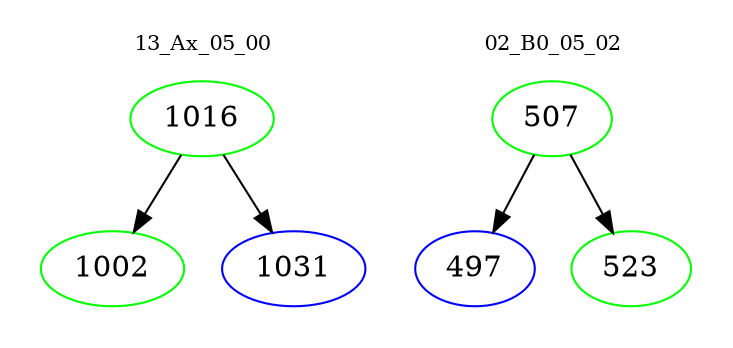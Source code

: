 digraph{
subgraph cluster_0 {
color = white
label = "13_Ax_05_00";
fontsize=10;
T0_1016 [label="1016", color="green"]
T0_1016 -> T0_1002 [color="black"]
T0_1002 [label="1002", color="green"]
T0_1016 -> T0_1031 [color="black"]
T0_1031 [label="1031", color="blue"]
}
subgraph cluster_1 {
color = white
label = "02_B0_05_02";
fontsize=10;
T1_507 [label="507", color="green"]
T1_507 -> T1_497 [color="black"]
T1_497 [label="497", color="blue"]
T1_507 -> T1_523 [color="black"]
T1_523 [label="523", color="green"]
}
}
